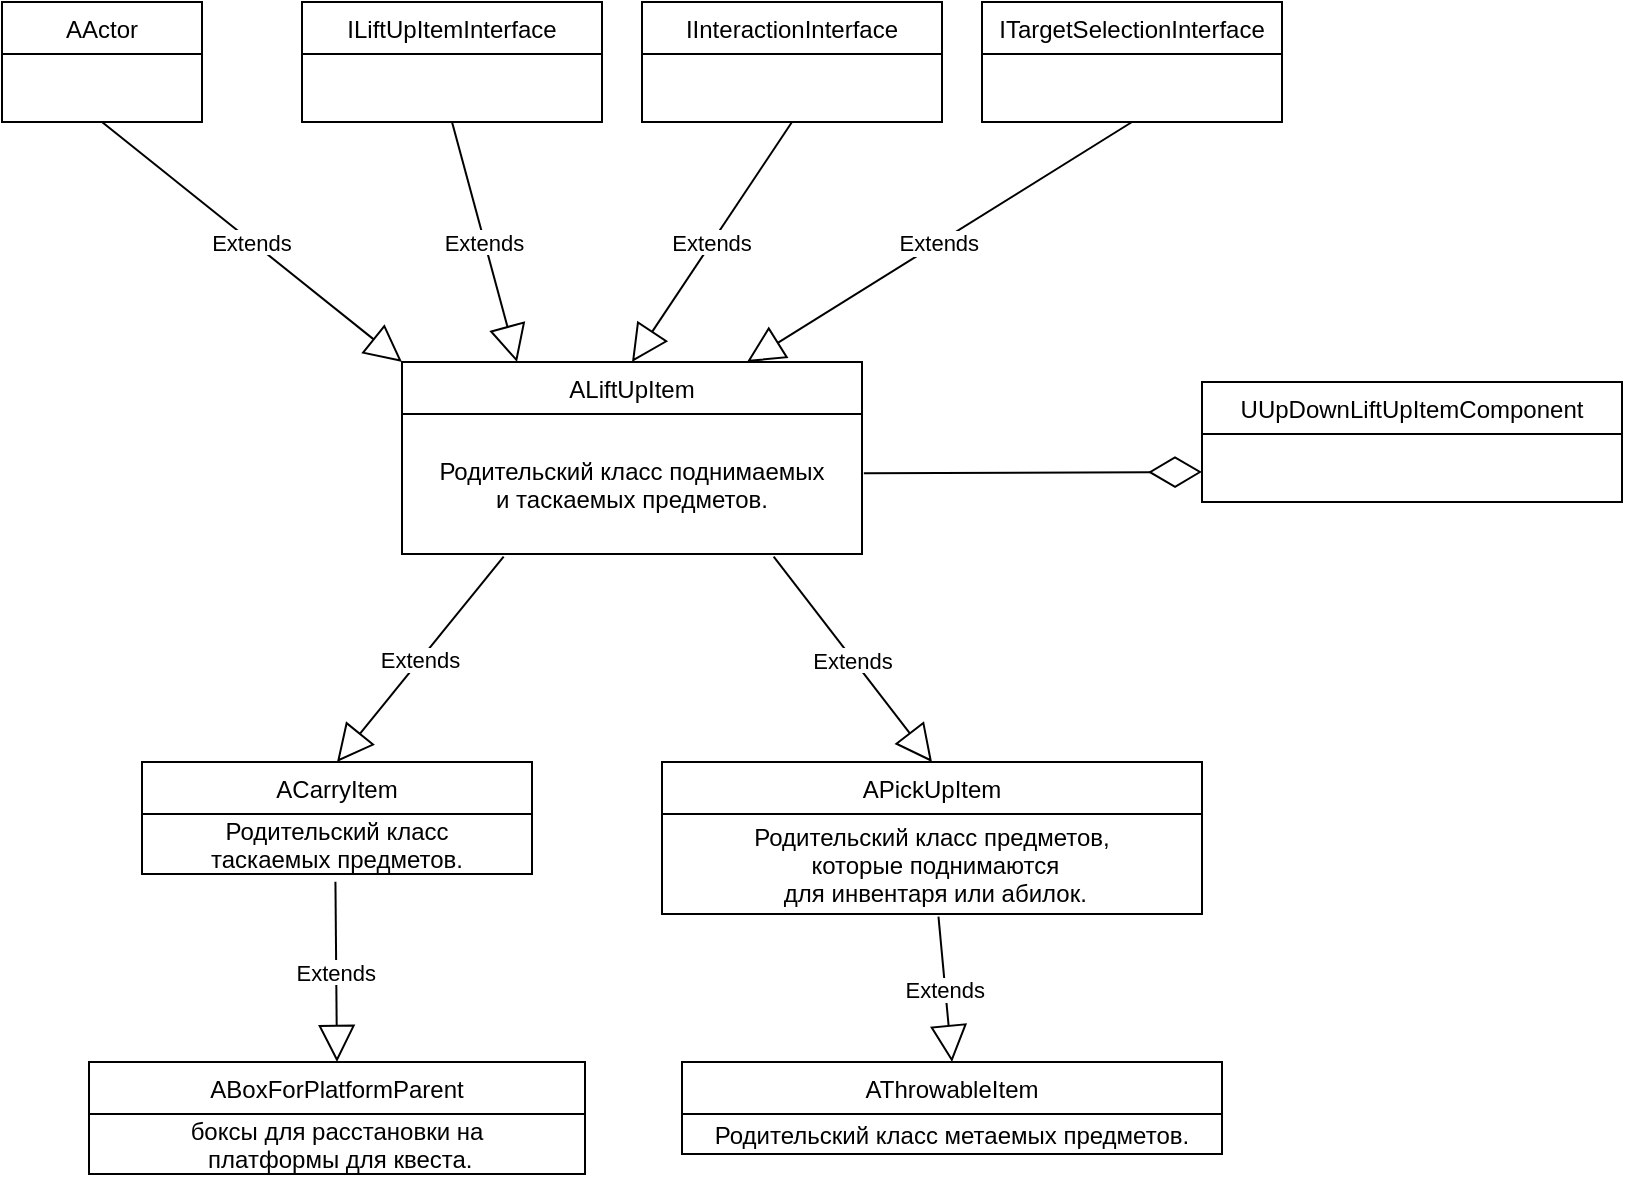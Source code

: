 <mxfile version="14.9.6" type="device"><diagram id="C5RBs43oDa-KdzZeNtuy" name="Page-1"><mxGraphModel dx="905" dy="706" grid="1" gridSize="10" guides="1" tooltips="1" connect="1" arrows="1" fold="1" page="1" pageScale="1" pageWidth="4681" pageHeight="3300" math="0" shadow="0"><root><mxCell id="WIyWlLk6GJQsqaUBKTNV-0"/><mxCell id="WIyWlLk6GJQsqaUBKTNV-1" parent="WIyWlLk6GJQsqaUBKTNV-0"/><mxCell id="IXMzfC5J7sjMA0Ui6KBr-0" value="AActor" style="swimlane;fontStyle=0;childLayout=stackLayout;horizontal=1;startSize=26;fillColor=none;horizontalStack=0;resizeParent=1;resizeParentMax=0;resizeLast=0;collapsible=0;marginBottom=0;html=0;autosize=0;" vertex="1" parent="WIyWlLk6GJQsqaUBKTNV-1"><mxGeometry x="170" y="70" width="100" height="60" as="geometry"><mxRectangle x="90" y="150" width="420" height="26" as="alternateBounds"/></mxGeometry></mxCell><mxCell id="IXMzfC5J7sjMA0Ui6KBr-2" value="ILiftUpItemInterface" style="swimlane;fontStyle=0;childLayout=stackLayout;horizontal=1;startSize=26;fillColor=none;horizontalStack=0;resizeParent=1;resizeParentMax=0;resizeLast=0;collapsible=0;marginBottom=0;html=0;autosize=0;" vertex="1" parent="WIyWlLk6GJQsqaUBKTNV-1"><mxGeometry x="320" y="70" width="150" height="60" as="geometry"><mxRectangle x="90" y="150" width="420" height="26" as="alternateBounds"/></mxGeometry></mxCell><mxCell id="IXMzfC5J7sjMA0Ui6KBr-4" value="IInteractionInterface" style="swimlane;fontStyle=0;childLayout=stackLayout;horizontal=1;startSize=26;fillColor=none;horizontalStack=0;resizeParent=1;resizeParentMax=0;resizeLast=0;collapsible=0;marginBottom=0;html=0;autosize=0;" vertex="1" parent="WIyWlLk6GJQsqaUBKTNV-1"><mxGeometry x="490" y="70" width="150" height="60" as="geometry"><mxRectangle x="90" y="150" width="420" height="26" as="alternateBounds"/></mxGeometry></mxCell><mxCell id="IXMzfC5J7sjMA0Ui6KBr-5" value="ITargetSelectionInterface" style="swimlane;fontStyle=0;childLayout=stackLayout;horizontal=1;startSize=26;fillColor=none;horizontalStack=0;resizeParent=1;resizeParentMax=0;resizeLast=0;collapsible=0;marginBottom=0;html=0;autosize=0;" vertex="1" parent="WIyWlLk6GJQsqaUBKTNV-1"><mxGeometry x="660" y="70" width="150" height="60" as="geometry"><mxRectangle x="90" y="150" width="420" height="26" as="alternateBounds"/></mxGeometry></mxCell><mxCell id="IXMzfC5J7sjMA0Ui6KBr-6" value="ALiftUpItem" style="swimlane;fontStyle=0;childLayout=stackLayout;horizontal=1;startSize=26;fillColor=none;horizontalStack=0;resizeParent=1;resizeParentMax=0;resizeLast=0;collapsible=0;marginBottom=0;html=0;autosize=0;" vertex="1" parent="WIyWlLk6GJQsqaUBKTNV-1"><mxGeometry x="370" y="250" width="230" height="96" as="geometry"><mxRectangle x="90" y="150" width="420" height="26" as="alternateBounds"/></mxGeometry></mxCell><mxCell id="IXMzfC5J7sjMA0Ui6KBr-12" value="Родительский класс поднимаемых&#10; и таскаемых предметов." style="text;align=center;verticalAlign=middle;resizable=0;points=[];autosize=1;strokeColor=none;" vertex="1" parent="IXMzfC5J7sjMA0Ui6KBr-6"><mxGeometry y="26" width="230" height="70" as="geometry"/></mxCell><mxCell id="IXMzfC5J7sjMA0Ui6KBr-7" value="Extends" style="endArrow=block;endSize=16;endFill=0;startFill=1;anchorPointDirection=1;fixDash=0;metaEdit=0;entryX=0;entryY=0;entryDx=0;entryDy=0;fontStyle=0;exitX=0.5;exitY=1;exitDx=0;exitDy=0;" edge="1" parent="WIyWlLk6GJQsqaUBKTNV-1" source="IXMzfC5J7sjMA0Ui6KBr-0" target="IXMzfC5J7sjMA0Ui6KBr-6"><mxGeometry width="160" relative="1" as="geometry"><mxPoint x="382.87" y="210" as="sourcePoint"/><mxPoint x="380" y="310.986" as="targetPoint"/></mxGeometry></mxCell><mxCell id="IXMzfC5J7sjMA0Ui6KBr-8" value="Extends" style="endArrow=block;endSize=16;endFill=0;startFill=1;anchorPointDirection=1;fixDash=0;metaEdit=0;entryX=0.25;entryY=0;entryDx=0;entryDy=0;fontStyle=0;exitX=0.5;exitY=1;exitDx=0;exitDy=0;" edge="1" parent="WIyWlLk6GJQsqaUBKTNV-1" source="IXMzfC5J7sjMA0Ui6KBr-2" target="IXMzfC5J7sjMA0Ui6KBr-6"><mxGeometry width="160" relative="1" as="geometry"><mxPoint x="382.87" y="210" as="sourcePoint"/><mxPoint x="380" y="310.986" as="targetPoint"/></mxGeometry></mxCell><mxCell id="IXMzfC5J7sjMA0Ui6KBr-9" value="Extends" style="endArrow=block;endSize=16;endFill=0;startFill=1;anchorPointDirection=1;fixDash=0;metaEdit=0;entryX=0.5;entryY=0;entryDx=0;entryDy=0;fontStyle=0;exitX=0.5;exitY=1;exitDx=0;exitDy=0;" edge="1" parent="WIyWlLk6GJQsqaUBKTNV-1" source="IXMzfC5J7sjMA0Ui6KBr-4" target="IXMzfC5J7sjMA0Ui6KBr-6"><mxGeometry width="160" relative="1" as="geometry"><mxPoint x="382.87" y="210" as="sourcePoint"/><mxPoint x="380" y="310.986" as="targetPoint"/></mxGeometry></mxCell><mxCell id="IXMzfC5J7sjMA0Ui6KBr-10" value="Extends" style="endArrow=block;endSize=16;endFill=0;startFill=1;anchorPointDirection=1;fixDash=0;metaEdit=0;entryX=0.75;entryY=0;entryDx=0;entryDy=0;fontStyle=0;exitX=0.5;exitY=1;exitDx=0;exitDy=0;" edge="1" parent="WIyWlLk6GJQsqaUBKTNV-1" source="IXMzfC5J7sjMA0Ui6KBr-5" target="IXMzfC5J7sjMA0Ui6KBr-6"><mxGeometry width="160" relative="1" as="geometry"><mxPoint x="750" y="130" as="sourcePoint"/><mxPoint x="380" y="310.986" as="targetPoint"/></mxGeometry></mxCell><mxCell id="IXMzfC5J7sjMA0Ui6KBr-11" value="ACarryItem" style="swimlane;fontStyle=0;childLayout=stackLayout;horizontal=1;startSize=26;fillColor=none;horizontalStack=0;resizeParent=1;resizeParentMax=0;resizeLast=0;collapsible=0;marginBottom=0;autosize=0;" vertex="1" parent="WIyWlLk6GJQsqaUBKTNV-1"><mxGeometry x="240" y="450" width="195" height="56" as="geometry"><mxRectangle x="90" y="150" width="420" height="26" as="alternateBounds"/></mxGeometry></mxCell><mxCell id="IXMzfC5J7sjMA0Ui6KBr-13" value="Родительский класс &#10;таскаемых предметов." style="text;align=center;verticalAlign=middle;resizable=0;points=[];autosize=1;strokeColor=none;" vertex="1" parent="IXMzfC5J7sjMA0Ui6KBr-11"><mxGeometry y="26" width="195" height="30" as="geometry"/></mxCell><mxCell id="IXMzfC5J7sjMA0Ui6KBr-15" value="Extends" style="endArrow=block;endSize=16;endFill=0;startFill=1;anchorPointDirection=1;fixDash=0;metaEdit=0;entryX=0.5;entryY=0;entryDx=0;entryDy=0;fontStyle=0;exitX=0.221;exitY=1.019;exitDx=0;exitDy=0;exitPerimeter=0;" edge="1" parent="WIyWlLk6GJQsqaUBKTNV-1" source="IXMzfC5J7sjMA0Ui6KBr-12" target="IXMzfC5J7sjMA0Ui6KBr-11"><mxGeometry width="160" relative="1" as="geometry"><mxPoint x="492.87" y="240" as="sourcePoint"/><mxPoint x="490" y="340.986" as="targetPoint"/></mxGeometry></mxCell><mxCell id="IXMzfC5J7sjMA0Ui6KBr-17" value="APickUpItem" style="swimlane;fontStyle=0;childLayout=stackLayout;horizontal=1;startSize=26;fillColor=none;horizontalStack=0;resizeParent=1;resizeParentMax=0;resizeLast=0;collapsible=0;marginBottom=0;autosize=0;" vertex="1" parent="WIyWlLk6GJQsqaUBKTNV-1"><mxGeometry x="500" y="450" width="270" height="76" as="geometry"><mxRectangle x="90" y="150" width="420" height="26" as="alternateBounds"/></mxGeometry></mxCell><mxCell id="IXMzfC5J7sjMA0Ui6KBr-18" value="Родительский класс предметов,&#10; которые поднимаются&#10; для инвентаря или абилок." style="text;align=center;verticalAlign=middle;resizable=0;points=[];autosize=1;strokeColor=none;" vertex="1" parent="IXMzfC5J7sjMA0Ui6KBr-17"><mxGeometry y="26" width="270" height="50" as="geometry"/></mxCell><mxCell id="IXMzfC5J7sjMA0Ui6KBr-19" value="Extends" style="endArrow=block;endSize=16;endFill=0;startFill=1;anchorPointDirection=1;fixDash=0;metaEdit=0;entryX=0.5;entryY=0;entryDx=0;entryDy=0;fontStyle=0;exitX=0.808;exitY=1.019;exitDx=0;exitDy=0;exitPerimeter=0;" edge="1" parent="WIyWlLk6GJQsqaUBKTNV-1" source="IXMzfC5J7sjMA0Ui6KBr-12" target="IXMzfC5J7sjMA0Ui6KBr-17"><mxGeometry width="160" relative="1" as="geometry"><mxPoint x="492.87" y="240" as="sourcePoint"/><mxPoint x="490" y="340.986" as="targetPoint"/></mxGeometry></mxCell><mxCell id="IXMzfC5J7sjMA0Ui6KBr-20" value="ABoxForPlatformParent" style="swimlane;fontStyle=0;childLayout=stackLayout;horizontal=1;startSize=26;fillColor=none;horizontalStack=0;resizeParent=1;resizeParentMax=0;resizeLast=0;collapsible=0;marginBottom=0;autosize=0;" vertex="1" parent="WIyWlLk6GJQsqaUBKTNV-1"><mxGeometry x="213.5" y="600" width="248" height="56" as="geometry"><mxRectangle x="90" y="150" width="420" height="26" as="alternateBounds"/></mxGeometry></mxCell><mxCell id="IXMzfC5J7sjMA0Ui6KBr-21" value="боксы для расстановки на&#10; платформы для квеста." style="text;align=center;verticalAlign=middle;resizable=0;points=[];autosize=1;strokeColor=none;" vertex="1" parent="IXMzfC5J7sjMA0Ui6KBr-20"><mxGeometry y="26" width="248" height="30" as="geometry"/></mxCell><mxCell id="IXMzfC5J7sjMA0Ui6KBr-22" value="Extends" style="endArrow=block;endSize=16;endFill=0;startFill=1;anchorPointDirection=1;fixDash=0;metaEdit=0;entryX=0.5;entryY=0;entryDx=0;entryDy=0;fontStyle=0;exitX=0.496;exitY=1.128;exitDx=0;exitDy=0;exitPerimeter=0;" edge="1" parent="WIyWlLk6GJQsqaUBKTNV-1" source="IXMzfC5J7sjMA0Ui6KBr-13" target="IXMzfC5J7sjMA0Ui6KBr-20"><mxGeometry width="160" relative="1" as="geometry"><mxPoint x="442.87" y="440" as="sourcePoint"/><mxPoint x="440" y="540.986" as="targetPoint"/></mxGeometry></mxCell><mxCell id="IXMzfC5J7sjMA0Ui6KBr-23" value="AThrowableItem" style="swimlane;fontStyle=0;childLayout=stackLayout;horizontal=1;startSize=26;fillColor=none;horizontalStack=0;resizeParent=1;resizeParentMax=0;resizeLast=0;collapsible=0;marginBottom=0;autosize=0;" vertex="1" parent="WIyWlLk6GJQsqaUBKTNV-1"><mxGeometry x="510" y="600" width="270" height="46" as="geometry"><mxRectangle x="90" y="150" width="420" height="26" as="alternateBounds"/></mxGeometry></mxCell><mxCell id="IXMzfC5J7sjMA0Ui6KBr-24" value="Родительский класс метаемых предметов." style="text;align=center;verticalAlign=middle;resizable=0;points=[];autosize=1;strokeColor=none;" vertex="1" parent="IXMzfC5J7sjMA0Ui6KBr-23"><mxGeometry y="26" width="270" height="20" as="geometry"/></mxCell><mxCell id="IXMzfC5J7sjMA0Ui6KBr-25" value="Extends" style="endArrow=block;endSize=16;endFill=0;startFill=1;anchorPointDirection=1;fixDash=0;metaEdit=0;entryX=0.5;entryY=0;entryDx=0;entryDy=0;fontStyle=0;exitX=0.512;exitY=1.027;exitDx=0;exitDy=0;exitPerimeter=0;" edge="1" parent="WIyWlLk6GJQsqaUBKTNV-1" source="IXMzfC5J7sjMA0Ui6KBr-18" target="IXMzfC5J7sjMA0Ui6KBr-23"><mxGeometry width="160" relative="1" as="geometry"><mxPoint x="442.87" y="460" as="sourcePoint"/><mxPoint x="440" y="560.986" as="targetPoint"/></mxGeometry></mxCell><mxCell id="IXMzfC5J7sjMA0Ui6KBr-26" value="UUpDownLiftUpItemComponent" style="swimlane;fontStyle=0;childLayout=stackLayout;horizontal=1;startSize=26;fillColor=none;horizontalStack=0;resizeParent=1;resizeParentMax=0;resizeLast=0;collapsible=0;marginBottom=0;html=0;autosize=0;" vertex="1" parent="WIyWlLk6GJQsqaUBKTNV-1"><mxGeometry x="770" y="260" width="210" height="60" as="geometry"><mxRectangle x="90" y="150" width="420" height="26" as="alternateBounds"/></mxGeometry></mxCell><mxCell id="IXMzfC5J7sjMA0Ui6KBr-28" value="" style="endArrow=diamondThin;endFill=0;endSize=24;html=1;exitX=1.004;exitY=0.424;exitDx=0;exitDy=0;entryX=0;entryY=0.75;entryDx=0;entryDy=0;exitPerimeter=0;" edge="1" parent="WIyWlLk6GJQsqaUBKTNV-1" source="IXMzfC5J7sjMA0Ui6KBr-12" target="IXMzfC5J7sjMA0Ui6KBr-26"><mxGeometry width="160" relative="1" as="geometry"><mxPoint x="810" y="340" as="sourcePoint"/><mxPoint x="700" y="340" as="targetPoint"/></mxGeometry></mxCell></root></mxGraphModel></diagram></mxfile>